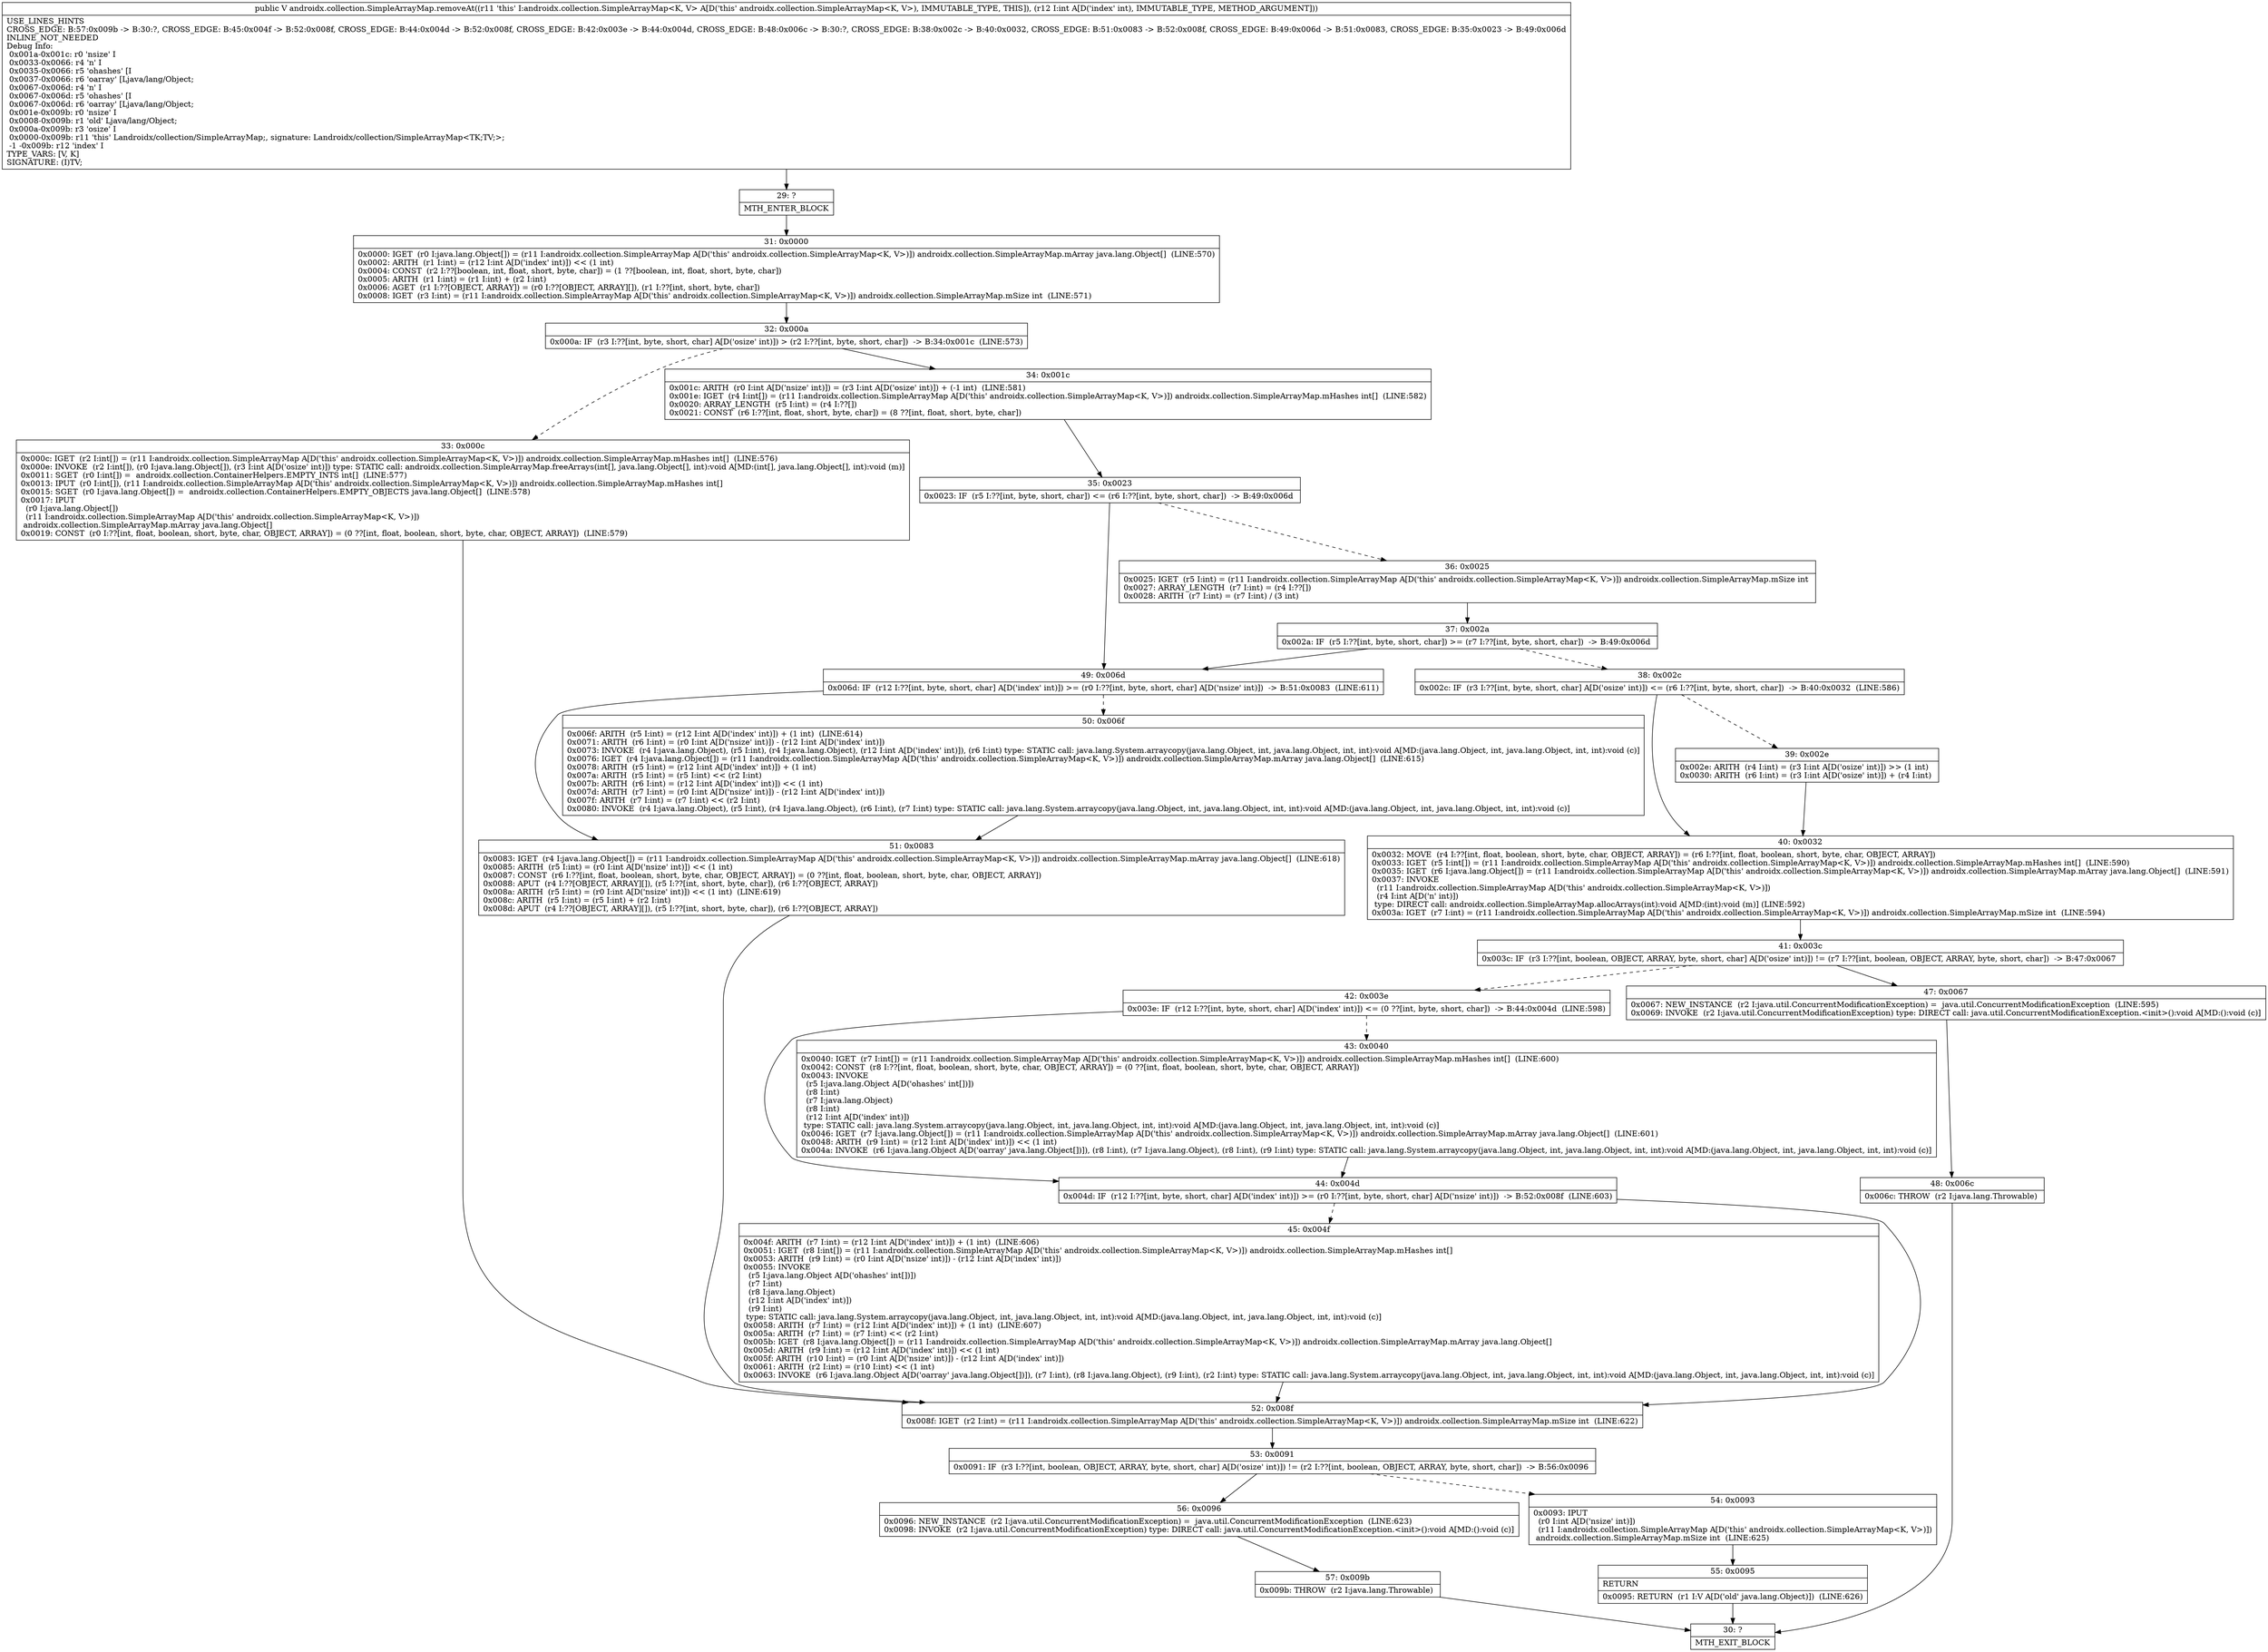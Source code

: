 digraph "CFG forandroidx.collection.SimpleArrayMap.removeAt(I)Ljava\/lang\/Object;" {
Node_29 [shape=record,label="{29\:\ ?|MTH_ENTER_BLOCK\l}"];
Node_31 [shape=record,label="{31\:\ 0x0000|0x0000: IGET  (r0 I:java.lang.Object[]) = (r11 I:androidx.collection.SimpleArrayMap A[D('this' androidx.collection.SimpleArrayMap\<K, V\>)]) androidx.collection.SimpleArrayMap.mArray java.lang.Object[]  (LINE:570)\l0x0002: ARITH  (r1 I:int) = (r12 I:int A[D('index' int)]) \<\< (1 int) \l0x0004: CONST  (r2 I:??[boolean, int, float, short, byte, char]) = (1 ??[boolean, int, float, short, byte, char]) \l0x0005: ARITH  (r1 I:int) = (r1 I:int) + (r2 I:int) \l0x0006: AGET  (r1 I:??[OBJECT, ARRAY]) = (r0 I:??[OBJECT, ARRAY][]), (r1 I:??[int, short, byte, char]) \l0x0008: IGET  (r3 I:int) = (r11 I:androidx.collection.SimpleArrayMap A[D('this' androidx.collection.SimpleArrayMap\<K, V\>)]) androidx.collection.SimpleArrayMap.mSize int  (LINE:571)\l}"];
Node_32 [shape=record,label="{32\:\ 0x000a|0x000a: IF  (r3 I:??[int, byte, short, char] A[D('osize' int)]) \> (r2 I:??[int, byte, short, char])  \-\> B:34:0x001c  (LINE:573)\l}"];
Node_33 [shape=record,label="{33\:\ 0x000c|0x000c: IGET  (r2 I:int[]) = (r11 I:androidx.collection.SimpleArrayMap A[D('this' androidx.collection.SimpleArrayMap\<K, V\>)]) androidx.collection.SimpleArrayMap.mHashes int[]  (LINE:576)\l0x000e: INVOKE  (r2 I:int[]), (r0 I:java.lang.Object[]), (r3 I:int A[D('osize' int)]) type: STATIC call: androidx.collection.SimpleArrayMap.freeArrays(int[], java.lang.Object[], int):void A[MD:(int[], java.lang.Object[], int):void (m)]\l0x0011: SGET  (r0 I:int[]) =  androidx.collection.ContainerHelpers.EMPTY_INTS int[]  (LINE:577)\l0x0013: IPUT  (r0 I:int[]), (r11 I:androidx.collection.SimpleArrayMap A[D('this' androidx.collection.SimpleArrayMap\<K, V\>)]) androidx.collection.SimpleArrayMap.mHashes int[] \l0x0015: SGET  (r0 I:java.lang.Object[]) =  androidx.collection.ContainerHelpers.EMPTY_OBJECTS java.lang.Object[]  (LINE:578)\l0x0017: IPUT  \l  (r0 I:java.lang.Object[])\l  (r11 I:androidx.collection.SimpleArrayMap A[D('this' androidx.collection.SimpleArrayMap\<K, V\>)])\l androidx.collection.SimpleArrayMap.mArray java.lang.Object[] \l0x0019: CONST  (r0 I:??[int, float, boolean, short, byte, char, OBJECT, ARRAY]) = (0 ??[int, float, boolean, short, byte, char, OBJECT, ARRAY])  (LINE:579)\l}"];
Node_52 [shape=record,label="{52\:\ 0x008f|0x008f: IGET  (r2 I:int) = (r11 I:androidx.collection.SimpleArrayMap A[D('this' androidx.collection.SimpleArrayMap\<K, V\>)]) androidx.collection.SimpleArrayMap.mSize int  (LINE:622)\l}"];
Node_53 [shape=record,label="{53\:\ 0x0091|0x0091: IF  (r3 I:??[int, boolean, OBJECT, ARRAY, byte, short, char] A[D('osize' int)]) != (r2 I:??[int, boolean, OBJECT, ARRAY, byte, short, char])  \-\> B:56:0x0096 \l}"];
Node_54 [shape=record,label="{54\:\ 0x0093|0x0093: IPUT  \l  (r0 I:int A[D('nsize' int)])\l  (r11 I:androidx.collection.SimpleArrayMap A[D('this' androidx.collection.SimpleArrayMap\<K, V\>)])\l androidx.collection.SimpleArrayMap.mSize int  (LINE:625)\l}"];
Node_55 [shape=record,label="{55\:\ 0x0095|RETURN\l|0x0095: RETURN  (r1 I:V A[D('old' java.lang.Object)])  (LINE:626)\l}"];
Node_30 [shape=record,label="{30\:\ ?|MTH_EXIT_BLOCK\l}"];
Node_56 [shape=record,label="{56\:\ 0x0096|0x0096: NEW_INSTANCE  (r2 I:java.util.ConcurrentModificationException) =  java.util.ConcurrentModificationException  (LINE:623)\l0x0098: INVOKE  (r2 I:java.util.ConcurrentModificationException) type: DIRECT call: java.util.ConcurrentModificationException.\<init\>():void A[MD:():void (c)]\l}"];
Node_57 [shape=record,label="{57\:\ 0x009b|0x009b: THROW  (r2 I:java.lang.Throwable) \l}"];
Node_34 [shape=record,label="{34\:\ 0x001c|0x001c: ARITH  (r0 I:int A[D('nsize' int)]) = (r3 I:int A[D('osize' int)]) + (\-1 int)  (LINE:581)\l0x001e: IGET  (r4 I:int[]) = (r11 I:androidx.collection.SimpleArrayMap A[D('this' androidx.collection.SimpleArrayMap\<K, V\>)]) androidx.collection.SimpleArrayMap.mHashes int[]  (LINE:582)\l0x0020: ARRAY_LENGTH  (r5 I:int) = (r4 I:??[]) \l0x0021: CONST  (r6 I:??[int, float, short, byte, char]) = (8 ??[int, float, short, byte, char]) \l}"];
Node_35 [shape=record,label="{35\:\ 0x0023|0x0023: IF  (r5 I:??[int, byte, short, char]) \<= (r6 I:??[int, byte, short, char])  \-\> B:49:0x006d \l}"];
Node_36 [shape=record,label="{36\:\ 0x0025|0x0025: IGET  (r5 I:int) = (r11 I:androidx.collection.SimpleArrayMap A[D('this' androidx.collection.SimpleArrayMap\<K, V\>)]) androidx.collection.SimpleArrayMap.mSize int \l0x0027: ARRAY_LENGTH  (r7 I:int) = (r4 I:??[]) \l0x0028: ARITH  (r7 I:int) = (r7 I:int) \/ (3 int) \l}"];
Node_37 [shape=record,label="{37\:\ 0x002a|0x002a: IF  (r5 I:??[int, byte, short, char]) \>= (r7 I:??[int, byte, short, char])  \-\> B:49:0x006d \l}"];
Node_38 [shape=record,label="{38\:\ 0x002c|0x002c: IF  (r3 I:??[int, byte, short, char] A[D('osize' int)]) \<= (r6 I:??[int, byte, short, char])  \-\> B:40:0x0032  (LINE:586)\l}"];
Node_39 [shape=record,label="{39\:\ 0x002e|0x002e: ARITH  (r4 I:int) = (r3 I:int A[D('osize' int)]) \>\> (1 int) \l0x0030: ARITH  (r6 I:int) = (r3 I:int A[D('osize' int)]) + (r4 I:int) \l}"];
Node_40 [shape=record,label="{40\:\ 0x0032|0x0032: MOVE  (r4 I:??[int, float, boolean, short, byte, char, OBJECT, ARRAY]) = (r6 I:??[int, float, boolean, short, byte, char, OBJECT, ARRAY]) \l0x0033: IGET  (r5 I:int[]) = (r11 I:androidx.collection.SimpleArrayMap A[D('this' androidx.collection.SimpleArrayMap\<K, V\>)]) androidx.collection.SimpleArrayMap.mHashes int[]  (LINE:590)\l0x0035: IGET  (r6 I:java.lang.Object[]) = (r11 I:androidx.collection.SimpleArrayMap A[D('this' androidx.collection.SimpleArrayMap\<K, V\>)]) androidx.collection.SimpleArrayMap.mArray java.lang.Object[]  (LINE:591)\l0x0037: INVOKE  \l  (r11 I:androidx.collection.SimpleArrayMap A[D('this' androidx.collection.SimpleArrayMap\<K, V\>)])\l  (r4 I:int A[D('n' int)])\l type: DIRECT call: androidx.collection.SimpleArrayMap.allocArrays(int):void A[MD:(int):void (m)] (LINE:592)\l0x003a: IGET  (r7 I:int) = (r11 I:androidx.collection.SimpleArrayMap A[D('this' androidx.collection.SimpleArrayMap\<K, V\>)]) androidx.collection.SimpleArrayMap.mSize int  (LINE:594)\l}"];
Node_41 [shape=record,label="{41\:\ 0x003c|0x003c: IF  (r3 I:??[int, boolean, OBJECT, ARRAY, byte, short, char] A[D('osize' int)]) != (r7 I:??[int, boolean, OBJECT, ARRAY, byte, short, char])  \-\> B:47:0x0067 \l}"];
Node_42 [shape=record,label="{42\:\ 0x003e|0x003e: IF  (r12 I:??[int, byte, short, char] A[D('index' int)]) \<= (0 ??[int, byte, short, char])  \-\> B:44:0x004d  (LINE:598)\l}"];
Node_43 [shape=record,label="{43\:\ 0x0040|0x0040: IGET  (r7 I:int[]) = (r11 I:androidx.collection.SimpleArrayMap A[D('this' androidx.collection.SimpleArrayMap\<K, V\>)]) androidx.collection.SimpleArrayMap.mHashes int[]  (LINE:600)\l0x0042: CONST  (r8 I:??[int, float, boolean, short, byte, char, OBJECT, ARRAY]) = (0 ??[int, float, boolean, short, byte, char, OBJECT, ARRAY]) \l0x0043: INVOKE  \l  (r5 I:java.lang.Object A[D('ohashes' int[])])\l  (r8 I:int)\l  (r7 I:java.lang.Object)\l  (r8 I:int)\l  (r12 I:int A[D('index' int)])\l type: STATIC call: java.lang.System.arraycopy(java.lang.Object, int, java.lang.Object, int, int):void A[MD:(java.lang.Object, int, java.lang.Object, int, int):void (c)]\l0x0046: IGET  (r7 I:java.lang.Object[]) = (r11 I:androidx.collection.SimpleArrayMap A[D('this' androidx.collection.SimpleArrayMap\<K, V\>)]) androidx.collection.SimpleArrayMap.mArray java.lang.Object[]  (LINE:601)\l0x0048: ARITH  (r9 I:int) = (r12 I:int A[D('index' int)]) \<\< (1 int) \l0x004a: INVOKE  (r6 I:java.lang.Object A[D('oarray' java.lang.Object[])]), (r8 I:int), (r7 I:java.lang.Object), (r8 I:int), (r9 I:int) type: STATIC call: java.lang.System.arraycopy(java.lang.Object, int, java.lang.Object, int, int):void A[MD:(java.lang.Object, int, java.lang.Object, int, int):void (c)]\l}"];
Node_44 [shape=record,label="{44\:\ 0x004d|0x004d: IF  (r12 I:??[int, byte, short, char] A[D('index' int)]) \>= (r0 I:??[int, byte, short, char] A[D('nsize' int)])  \-\> B:52:0x008f  (LINE:603)\l}"];
Node_45 [shape=record,label="{45\:\ 0x004f|0x004f: ARITH  (r7 I:int) = (r12 I:int A[D('index' int)]) + (1 int)  (LINE:606)\l0x0051: IGET  (r8 I:int[]) = (r11 I:androidx.collection.SimpleArrayMap A[D('this' androidx.collection.SimpleArrayMap\<K, V\>)]) androidx.collection.SimpleArrayMap.mHashes int[] \l0x0053: ARITH  (r9 I:int) = (r0 I:int A[D('nsize' int)]) \- (r12 I:int A[D('index' int)]) \l0x0055: INVOKE  \l  (r5 I:java.lang.Object A[D('ohashes' int[])])\l  (r7 I:int)\l  (r8 I:java.lang.Object)\l  (r12 I:int A[D('index' int)])\l  (r9 I:int)\l type: STATIC call: java.lang.System.arraycopy(java.lang.Object, int, java.lang.Object, int, int):void A[MD:(java.lang.Object, int, java.lang.Object, int, int):void (c)]\l0x0058: ARITH  (r7 I:int) = (r12 I:int A[D('index' int)]) + (1 int)  (LINE:607)\l0x005a: ARITH  (r7 I:int) = (r7 I:int) \<\< (r2 I:int) \l0x005b: IGET  (r8 I:java.lang.Object[]) = (r11 I:androidx.collection.SimpleArrayMap A[D('this' androidx.collection.SimpleArrayMap\<K, V\>)]) androidx.collection.SimpleArrayMap.mArray java.lang.Object[] \l0x005d: ARITH  (r9 I:int) = (r12 I:int A[D('index' int)]) \<\< (1 int) \l0x005f: ARITH  (r10 I:int) = (r0 I:int A[D('nsize' int)]) \- (r12 I:int A[D('index' int)]) \l0x0061: ARITH  (r2 I:int) = (r10 I:int) \<\< (1 int) \l0x0063: INVOKE  (r6 I:java.lang.Object A[D('oarray' java.lang.Object[])]), (r7 I:int), (r8 I:java.lang.Object), (r9 I:int), (r2 I:int) type: STATIC call: java.lang.System.arraycopy(java.lang.Object, int, java.lang.Object, int, int):void A[MD:(java.lang.Object, int, java.lang.Object, int, int):void (c)]\l}"];
Node_47 [shape=record,label="{47\:\ 0x0067|0x0067: NEW_INSTANCE  (r2 I:java.util.ConcurrentModificationException) =  java.util.ConcurrentModificationException  (LINE:595)\l0x0069: INVOKE  (r2 I:java.util.ConcurrentModificationException) type: DIRECT call: java.util.ConcurrentModificationException.\<init\>():void A[MD:():void (c)]\l}"];
Node_48 [shape=record,label="{48\:\ 0x006c|0x006c: THROW  (r2 I:java.lang.Throwable) \l}"];
Node_49 [shape=record,label="{49\:\ 0x006d|0x006d: IF  (r12 I:??[int, byte, short, char] A[D('index' int)]) \>= (r0 I:??[int, byte, short, char] A[D('nsize' int)])  \-\> B:51:0x0083  (LINE:611)\l}"];
Node_50 [shape=record,label="{50\:\ 0x006f|0x006f: ARITH  (r5 I:int) = (r12 I:int A[D('index' int)]) + (1 int)  (LINE:614)\l0x0071: ARITH  (r6 I:int) = (r0 I:int A[D('nsize' int)]) \- (r12 I:int A[D('index' int)]) \l0x0073: INVOKE  (r4 I:java.lang.Object), (r5 I:int), (r4 I:java.lang.Object), (r12 I:int A[D('index' int)]), (r6 I:int) type: STATIC call: java.lang.System.arraycopy(java.lang.Object, int, java.lang.Object, int, int):void A[MD:(java.lang.Object, int, java.lang.Object, int, int):void (c)]\l0x0076: IGET  (r4 I:java.lang.Object[]) = (r11 I:androidx.collection.SimpleArrayMap A[D('this' androidx.collection.SimpleArrayMap\<K, V\>)]) androidx.collection.SimpleArrayMap.mArray java.lang.Object[]  (LINE:615)\l0x0078: ARITH  (r5 I:int) = (r12 I:int A[D('index' int)]) + (1 int) \l0x007a: ARITH  (r5 I:int) = (r5 I:int) \<\< (r2 I:int) \l0x007b: ARITH  (r6 I:int) = (r12 I:int A[D('index' int)]) \<\< (1 int) \l0x007d: ARITH  (r7 I:int) = (r0 I:int A[D('nsize' int)]) \- (r12 I:int A[D('index' int)]) \l0x007f: ARITH  (r7 I:int) = (r7 I:int) \<\< (r2 I:int) \l0x0080: INVOKE  (r4 I:java.lang.Object), (r5 I:int), (r4 I:java.lang.Object), (r6 I:int), (r7 I:int) type: STATIC call: java.lang.System.arraycopy(java.lang.Object, int, java.lang.Object, int, int):void A[MD:(java.lang.Object, int, java.lang.Object, int, int):void (c)]\l}"];
Node_51 [shape=record,label="{51\:\ 0x0083|0x0083: IGET  (r4 I:java.lang.Object[]) = (r11 I:androidx.collection.SimpleArrayMap A[D('this' androidx.collection.SimpleArrayMap\<K, V\>)]) androidx.collection.SimpleArrayMap.mArray java.lang.Object[]  (LINE:618)\l0x0085: ARITH  (r5 I:int) = (r0 I:int A[D('nsize' int)]) \<\< (1 int) \l0x0087: CONST  (r6 I:??[int, float, boolean, short, byte, char, OBJECT, ARRAY]) = (0 ??[int, float, boolean, short, byte, char, OBJECT, ARRAY]) \l0x0088: APUT  (r4 I:??[OBJECT, ARRAY][]), (r5 I:??[int, short, byte, char]), (r6 I:??[OBJECT, ARRAY]) \l0x008a: ARITH  (r5 I:int) = (r0 I:int A[D('nsize' int)]) \<\< (1 int)  (LINE:619)\l0x008c: ARITH  (r5 I:int) = (r5 I:int) + (r2 I:int) \l0x008d: APUT  (r4 I:??[OBJECT, ARRAY][]), (r5 I:??[int, short, byte, char]), (r6 I:??[OBJECT, ARRAY]) \l}"];
MethodNode[shape=record,label="{public V androidx.collection.SimpleArrayMap.removeAt((r11 'this' I:androidx.collection.SimpleArrayMap\<K, V\> A[D('this' androidx.collection.SimpleArrayMap\<K, V\>), IMMUTABLE_TYPE, THIS]), (r12 I:int A[D('index' int), IMMUTABLE_TYPE, METHOD_ARGUMENT]))  | USE_LINES_HINTS\lCROSS_EDGE: B:57:0x009b \-\> B:30:?, CROSS_EDGE: B:45:0x004f \-\> B:52:0x008f, CROSS_EDGE: B:44:0x004d \-\> B:52:0x008f, CROSS_EDGE: B:42:0x003e \-\> B:44:0x004d, CROSS_EDGE: B:48:0x006c \-\> B:30:?, CROSS_EDGE: B:38:0x002c \-\> B:40:0x0032, CROSS_EDGE: B:51:0x0083 \-\> B:52:0x008f, CROSS_EDGE: B:49:0x006d \-\> B:51:0x0083, CROSS_EDGE: B:35:0x0023 \-\> B:49:0x006d\lINLINE_NOT_NEEDED\lDebug Info:\l  0x001a\-0x001c: r0 'nsize' I\l  0x0033\-0x0066: r4 'n' I\l  0x0035\-0x0066: r5 'ohashes' [I\l  0x0037\-0x0066: r6 'oarray' [Ljava\/lang\/Object;\l  0x0067\-0x006d: r4 'n' I\l  0x0067\-0x006d: r5 'ohashes' [I\l  0x0067\-0x006d: r6 'oarray' [Ljava\/lang\/Object;\l  0x001e\-0x009b: r0 'nsize' I\l  0x0008\-0x009b: r1 'old' Ljava\/lang\/Object;\l  0x000a\-0x009b: r3 'osize' I\l  0x0000\-0x009b: r11 'this' Landroidx\/collection\/SimpleArrayMap;, signature: Landroidx\/collection\/SimpleArrayMap\<TK;TV;\>;\l  \-1 \-0x009b: r12 'index' I\lTYPE_VARS: [V, K]\lSIGNATURE: (I)TV;\l}"];
MethodNode -> Node_29;Node_29 -> Node_31;
Node_31 -> Node_32;
Node_32 -> Node_33[style=dashed];
Node_32 -> Node_34;
Node_33 -> Node_52;
Node_52 -> Node_53;
Node_53 -> Node_54[style=dashed];
Node_53 -> Node_56;
Node_54 -> Node_55;
Node_55 -> Node_30;
Node_56 -> Node_57;
Node_57 -> Node_30;
Node_34 -> Node_35;
Node_35 -> Node_36[style=dashed];
Node_35 -> Node_49;
Node_36 -> Node_37;
Node_37 -> Node_38[style=dashed];
Node_37 -> Node_49;
Node_38 -> Node_39[style=dashed];
Node_38 -> Node_40;
Node_39 -> Node_40;
Node_40 -> Node_41;
Node_41 -> Node_42[style=dashed];
Node_41 -> Node_47;
Node_42 -> Node_43[style=dashed];
Node_42 -> Node_44;
Node_43 -> Node_44;
Node_44 -> Node_45[style=dashed];
Node_44 -> Node_52;
Node_45 -> Node_52;
Node_47 -> Node_48;
Node_48 -> Node_30;
Node_49 -> Node_50[style=dashed];
Node_49 -> Node_51;
Node_50 -> Node_51;
Node_51 -> Node_52;
}

